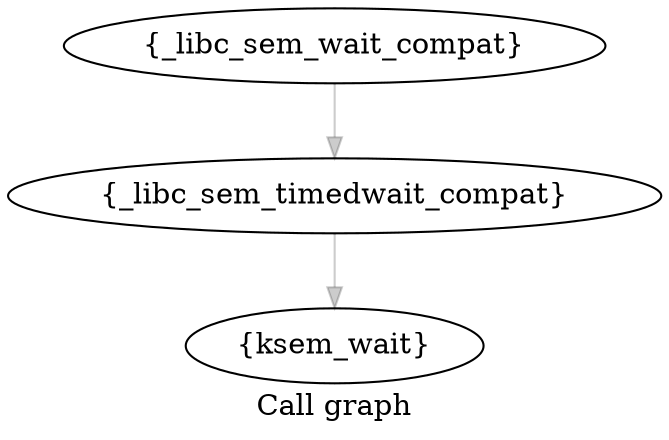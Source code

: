 digraph "Call graph" {
	label="Call graph";
	"Node0x80814e1c0" [label="{_libc_sem_wait_compat}"];
	"Node0x80814e1c0" -> "Node0x80814dce0" [color="#00000033"];

	"Node0x80814dce0" [label="{_libc_sem_timedwait_compat}"];
	"Node0x80814dce0" -> "Node0x80814dda0" [color="#00000033"];

	"Node0x80814dda0" [label="{ksem_wait}"];

}
